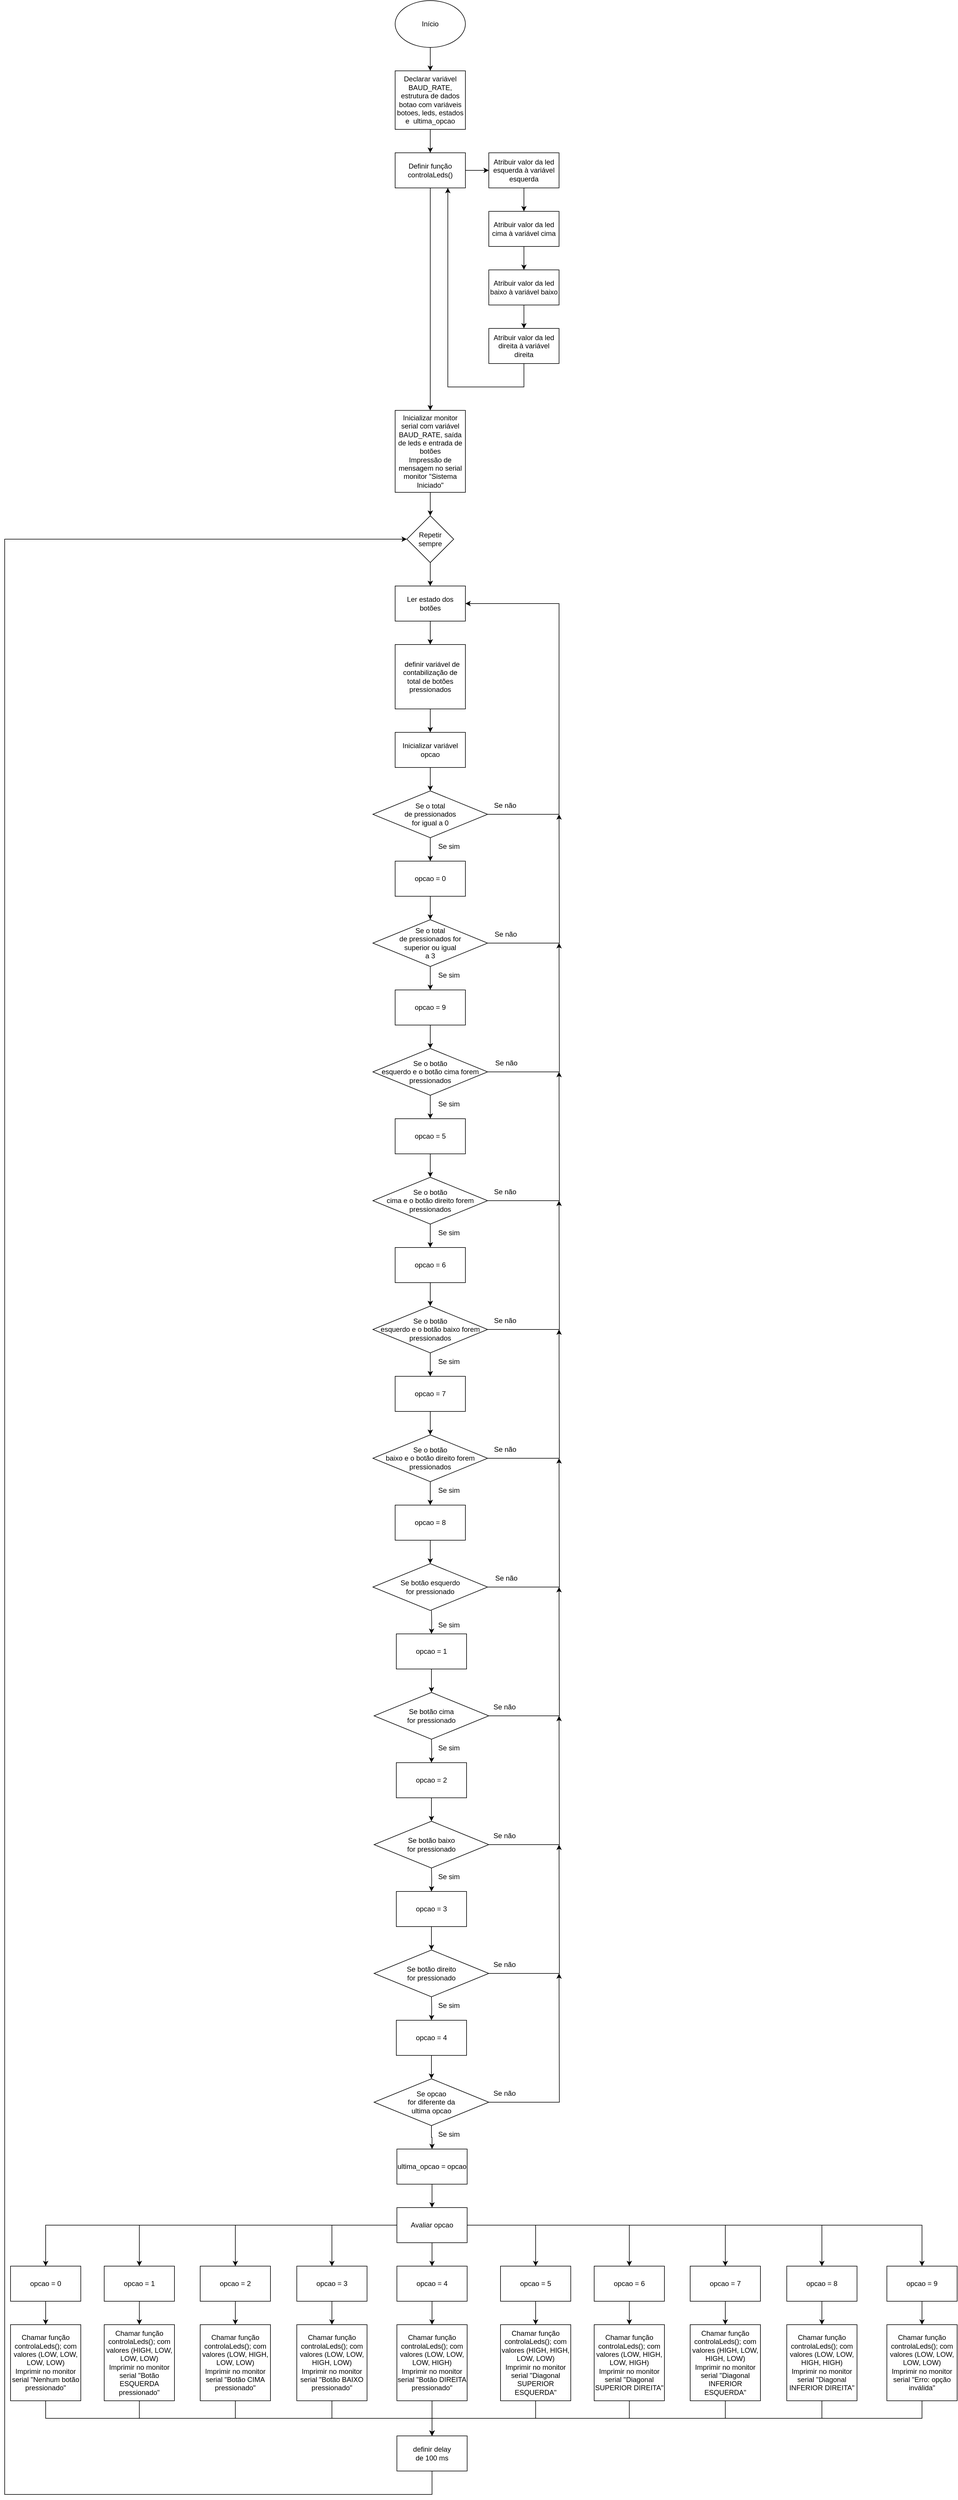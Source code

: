 <mxfile version="28.2.5">
  <diagram name="Página-1" id="gy2yo7RkpKanjK4BpiVM">
    <mxGraphModel dx="2459" dy="1708" grid="1" gridSize="10" guides="1" tooltips="1" connect="1" arrows="1" fold="1" page="1" pageScale="1" pageWidth="827" pageHeight="1169" math="0" shadow="0">
      <root>
        <mxCell id="0" />
        <mxCell id="1" parent="0" />
        <mxCell id="s2uIdZ-xBV_o9WMeRKXz-3" style="edgeStyle=orthogonalEdgeStyle;rounded=0;orthogonalLoop=1;jettySize=auto;html=1;entryX=0.5;entryY=0;entryDx=0;entryDy=0;" parent="1" source="s2uIdZ-xBV_o9WMeRKXz-1" target="s2uIdZ-xBV_o9WMeRKXz-2" edge="1">
          <mxGeometry relative="1" as="geometry" />
        </mxCell>
        <mxCell id="s2uIdZ-xBV_o9WMeRKXz-1" value="Início" style="ellipse;whiteSpace=wrap;html=1;" parent="1" vertex="1">
          <mxGeometry x="-153" y="40" width="120" height="80" as="geometry" />
        </mxCell>
        <mxCell id="dj4LJU1nIcoRm00vWdIX-1" style="edgeStyle=orthogonalEdgeStyle;rounded=0;orthogonalLoop=1;jettySize=auto;html=1;entryX=0.5;entryY=0;entryDx=0;entryDy=0;" edge="1" parent="1" source="s2uIdZ-xBV_o9WMeRKXz-2" target="sqqWQABOZcfXU_FFNj_d-3">
          <mxGeometry relative="1" as="geometry" />
        </mxCell>
        <mxCell id="s2uIdZ-xBV_o9WMeRKXz-2" value="Declarar variável BAUD_RATE, estrutura de dados botao com variáveis botoes, leds, estados e&amp;nbsp; ultima_opcao" style="rounded=0;whiteSpace=wrap;html=1;" parent="1" vertex="1">
          <mxGeometry x="-153" y="160" width="120" height="100" as="geometry" />
        </mxCell>
        <mxCell id="dj4LJU1nIcoRm00vWdIX-10" style="edgeStyle=orthogonalEdgeStyle;rounded=0;orthogonalLoop=1;jettySize=auto;html=1;entryX=0.5;entryY=0;entryDx=0;entryDy=0;" edge="1" parent="1" source="s2uIdZ-xBV_o9WMeRKXz-4" target="s2uIdZ-xBV_o9WMeRKXz-6">
          <mxGeometry relative="1" as="geometry" />
        </mxCell>
        <mxCell id="s2uIdZ-xBV_o9WMeRKXz-4" value="Inicializar monitor serial com variável BAUD_RATE, saída de leds e entrada de botões&lt;div&gt;Impressão de mensagem no serial monitor &quot;Sistema Iniciado&quot;&lt;/div&gt;" style="rounded=0;whiteSpace=wrap;html=1;" parent="1" vertex="1">
          <mxGeometry x="-153" y="740" width="120" height="140" as="geometry" />
        </mxCell>
        <mxCell id="aJDHhqfRUW_FTxvvCAS1-13" style="edgeStyle=orthogonalEdgeStyle;rounded=0;orthogonalLoop=1;jettySize=auto;html=1;entryX=0.5;entryY=0;entryDx=0;entryDy=0;" parent="1" source="s2uIdZ-xBV_o9WMeRKXz-6" target="aJDHhqfRUW_FTxvvCAS1-12" edge="1">
          <mxGeometry relative="1" as="geometry" />
        </mxCell>
        <mxCell id="s2uIdZ-xBV_o9WMeRKXz-6" value="Repetir sempre" style="rhombus;whiteSpace=wrap;html=1;" parent="1" vertex="1">
          <mxGeometry x="-133.0" y="920" width="80" height="80" as="geometry" />
        </mxCell>
        <mxCell id="s2uIdZ-xBV_o9WMeRKXz-14" value="" style="edgeStyle=orthogonalEdgeStyle;rounded=0;orthogonalLoop=1;jettySize=auto;html=1;entryX=0.5;entryY=0;entryDx=0;entryDy=0;" parent="1" source="s2uIdZ-xBV_o9WMeRKXz-8" target="s2uIdZ-xBV_o9WMeRKXz-9" edge="1">
          <mxGeometry relative="1" as="geometry" />
        </mxCell>
        <mxCell id="s2uIdZ-xBV_o9WMeRKXz-15" style="edgeStyle=orthogonalEdgeStyle;rounded=0;orthogonalLoop=1;jettySize=auto;html=1;entryX=0.5;entryY=0;entryDx=0;entryDy=0;" parent="1" source="s2uIdZ-xBV_o9WMeRKXz-8" target="s2uIdZ-xBV_o9WMeRKXz-10" edge="1">
          <mxGeometry relative="1" as="geometry" />
        </mxCell>
        <mxCell id="s2uIdZ-xBV_o9WMeRKXz-16" style="edgeStyle=orthogonalEdgeStyle;rounded=0;orthogonalLoop=1;jettySize=auto;html=1;entryX=0.5;entryY=0;entryDx=0;entryDy=0;" parent="1" source="s2uIdZ-xBV_o9WMeRKXz-8" target="s2uIdZ-xBV_o9WMeRKXz-11" edge="1">
          <mxGeometry relative="1" as="geometry" />
        </mxCell>
        <mxCell id="s2uIdZ-xBV_o9WMeRKXz-17" style="edgeStyle=orthogonalEdgeStyle;rounded=0;orthogonalLoop=1;jettySize=auto;html=1;entryX=0.5;entryY=0;entryDx=0;entryDy=0;" parent="1" source="s2uIdZ-xBV_o9WMeRKXz-8" target="s2uIdZ-xBV_o9WMeRKXz-12" edge="1">
          <mxGeometry relative="1" as="geometry" />
        </mxCell>
        <mxCell id="dj4LJU1nIcoRm00vWdIX-101" style="edgeStyle=orthogonalEdgeStyle;rounded=0;orthogonalLoop=1;jettySize=auto;html=1;entryX=0.5;entryY=0;entryDx=0;entryDy=0;" edge="1" parent="1" source="s2uIdZ-xBV_o9WMeRKXz-8" target="s2uIdZ-xBV_o9WMeRKXz-13">
          <mxGeometry relative="1" as="geometry" />
        </mxCell>
        <mxCell id="dj4LJU1nIcoRm00vWdIX-102" style="edgeStyle=orthogonalEdgeStyle;rounded=0;orthogonalLoop=1;jettySize=auto;html=1;entryX=0.5;entryY=0;entryDx=0;entryDy=0;" edge="1" parent="1" source="s2uIdZ-xBV_o9WMeRKXz-8" target="dj4LJU1nIcoRm00vWdIX-84">
          <mxGeometry relative="1" as="geometry" />
        </mxCell>
        <mxCell id="dj4LJU1nIcoRm00vWdIX-103" style="edgeStyle=orthogonalEdgeStyle;rounded=0;orthogonalLoop=1;jettySize=auto;html=1;entryX=0.5;entryY=0;entryDx=0;entryDy=0;" edge="1" parent="1" source="s2uIdZ-xBV_o9WMeRKXz-8" target="dj4LJU1nIcoRm00vWdIX-86">
          <mxGeometry relative="1" as="geometry" />
        </mxCell>
        <mxCell id="dj4LJU1nIcoRm00vWdIX-104" style="edgeStyle=orthogonalEdgeStyle;rounded=0;orthogonalLoop=1;jettySize=auto;html=1;entryX=0.5;entryY=0;entryDx=0;entryDy=0;" edge="1" parent="1" source="s2uIdZ-xBV_o9WMeRKXz-8" target="dj4LJU1nIcoRm00vWdIX-88">
          <mxGeometry relative="1" as="geometry" />
        </mxCell>
        <mxCell id="dj4LJU1nIcoRm00vWdIX-105" style="edgeStyle=orthogonalEdgeStyle;rounded=0;orthogonalLoop=1;jettySize=auto;html=1;entryX=0.5;entryY=0;entryDx=0;entryDy=0;" edge="1" parent="1" source="s2uIdZ-xBV_o9WMeRKXz-8" target="dj4LJU1nIcoRm00vWdIX-90">
          <mxGeometry relative="1" as="geometry" />
        </mxCell>
        <mxCell id="dj4LJU1nIcoRm00vWdIX-106" style="edgeStyle=orthogonalEdgeStyle;rounded=0;orthogonalLoop=1;jettySize=auto;html=1;entryX=0.5;entryY=0;entryDx=0;entryDy=0;" edge="1" parent="1" source="s2uIdZ-xBV_o9WMeRKXz-8" target="dj4LJU1nIcoRm00vWdIX-92">
          <mxGeometry relative="1" as="geometry" />
        </mxCell>
        <mxCell id="s2uIdZ-xBV_o9WMeRKXz-8" value="Avaliar opcao" style="rounded=0;whiteSpace=wrap;html=1;" parent="1" vertex="1">
          <mxGeometry x="-150.0" y="3810" width="120" height="60" as="geometry" />
        </mxCell>
        <mxCell id="s2uIdZ-xBV_o9WMeRKXz-29" style="edgeStyle=orthogonalEdgeStyle;rounded=0;orthogonalLoop=1;jettySize=auto;html=1;entryX=0.5;entryY=0;entryDx=0;entryDy=0;" parent="1" source="s2uIdZ-xBV_o9WMeRKXz-9" target="s2uIdZ-xBV_o9WMeRKXz-24" edge="1">
          <mxGeometry relative="1" as="geometry" />
        </mxCell>
        <mxCell id="s2uIdZ-xBV_o9WMeRKXz-9" value="opcao = 0" style="rounded=0;whiteSpace=wrap;html=1;" parent="1" vertex="1">
          <mxGeometry x="-810" y="3910" width="120" height="60" as="geometry" />
        </mxCell>
        <mxCell id="s2uIdZ-xBV_o9WMeRKXz-30" style="edgeStyle=orthogonalEdgeStyle;rounded=0;orthogonalLoop=1;jettySize=auto;html=1;entryX=0.5;entryY=0;entryDx=0;entryDy=0;" parent="1" source="s2uIdZ-xBV_o9WMeRKXz-10" target="s2uIdZ-xBV_o9WMeRKXz-25" edge="1">
          <mxGeometry relative="1" as="geometry" />
        </mxCell>
        <mxCell id="s2uIdZ-xBV_o9WMeRKXz-10" value="opcao = 1" style="rounded=0;whiteSpace=wrap;html=1;" parent="1" vertex="1">
          <mxGeometry x="-650" y="3910" width="120" height="60" as="geometry" />
        </mxCell>
        <mxCell id="s2uIdZ-xBV_o9WMeRKXz-31" style="edgeStyle=orthogonalEdgeStyle;rounded=0;orthogonalLoop=1;jettySize=auto;html=1;entryX=0.5;entryY=0;entryDx=0;entryDy=0;" parent="1" source="s2uIdZ-xBV_o9WMeRKXz-11" target="s2uIdZ-xBV_o9WMeRKXz-26" edge="1">
          <mxGeometry relative="1" as="geometry" />
        </mxCell>
        <mxCell id="s2uIdZ-xBV_o9WMeRKXz-11" value="opcao = 2" style="rounded=0;whiteSpace=wrap;html=1;" parent="1" vertex="1">
          <mxGeometry x="-486.0" y="3910" width="120" height="60" as="geometry" />
        </mxCell>
        <mxCell id="s2uIdZ-xBV_o9WMeRKXz-32" style="edgeStyle=orthogonalEdgeStyle;rounded=0;orthogonalLoop=1;jettySize=auto;html=1;entryX=0.5;entryY=0;entryDx=0;entryDy=0;" parent="1" source="s2uIdZ-xBV_o9WMeRKXz-12" target="s2uIdZ-xBV_o9WMeRKXz-27" edge="1">
          <mxGeometry relative="1" as="geometry" />
        </mxCell>
        <mxCell id="s2uIdZ-xBV_o9WMeRKXz-12" value="opcao = 3" style="rounded=0;whiteSpace=wrap;html=1;" parent="1" vertex="1">
          <mxGeometry x="-321" y="3910" width="120" height="60" as="geometry" />
        </mxCell>
        <mxCell id="X4XGXa71mB_21eZPyC-M-17" style="edgeStyle=orthogonalEdgeStyle;rounded=0;orthogonalLoop=1;jettySize=auto;html=1;entryX=0.5;entryY=0;entryDx=0;entryDy=0;" parent="1" source="s2uIdZ-xBV_o9WMeRKXz-13" target="s2uIdZ-xBV_o9WMeRKXz-28" edge="1">
          <mxGeometry relative="1" as="geometry" />
        </mxCell>
        <mxCell id="s2uIdZ-xBV_o9WMeRKXz-13" value="opcao = 4" style="rounded=0;whiteSpace=wrap;html=1;" parent="1" vertex="1">
          <mxGeometry x="-150" y="3910" width="120" height="60" as="geometry" />
        </mxCell>
        <mxCell id="dj4LJU1nIcoRm00vWdIX-107" style="edgeStyle=orthogonalEdgeStyle;rounded=0;orthogonalLoop=1;jettySize=auto;html=1;entryX=0.5;entryY=0;entryDx=0;entryDy=0;" edge="1" parent="1" source="s2uIdZ-xBV_o9WMeRKXz-24" target="sqqWQABOZcfXU_FFNj_d-23">
          <mxGeometry relative="1" as="geometry">
            <Array as="points">
              <mxPoint x="-750" y="4170" />
              <mxPoint x="-90" y="4170" />
            </Array>
          </mxGeometry>
        </mxCell>
        <mxCell id="s2uIdZ-xBV_o9WMeRKXz-24" value="Chamar função controlaLeds(); com valores (LOW, LOW, LOW, LOW)&lt;div&gt;Imprimir no monitor serial &quot;Nenhum botão pressionado&quot;&lt;/div&gt;" style="rounded=0;whiteSpace=wrap;html=1;" parent="1" vertex="1">
          <mxGeometry x="-810" y="4010" width="120" height="130" as="geometry" />
        </mxCell>
        <mxCell id="dj4LJU1nIcoRm00vWdIX-108" style="edgeStyle=orthogonalEdgeStyle;rounded=0;orthogonalLoop=1;jettySize=auto;html=1;entryX=0.5;entryY=0;entryDx=0;entryDy=0;" edge="1" parent="1" source="s2uIdZ-xBV_o9WMeRKXz-25" target="sqqWQABOZcfXU_FFNj_d-23">
          <mxGeometry relative="1" as="geometry">
            <Array as="points">
              <mxPoint x="-590" y="4170" />
              <mxPoint x="-90" y="4170" />
            </Array>
          </mxGeometry>
        </mxCell>
        <mxCell id="s2uIdZ-xBV_o9WMeRKXz-25" value="Chamar função controlaLeds(); com valores (HIGH, LOW, LOW, LOW)&lt;div&gt;Imprimir no monitor serial &quot;Botão ESQUERDA pressionado&quot;&lt;/div&gt;" style="rounded=0;whiteSpace=wrap;html=1;" parent="1" vertex="1">
          <mxGeometry x="-650" y="4010" width="120" height="130" as="geometry" />
        </mxCell>
        <mxCell id="dj4LJU1nIcoRm00vWdIX-109" style="edgeStyle=orthogonalEdgeStyle;rounded=0;orthogonalLoop=1;jettySize=auto;html=1;entryX=0.5;entryY=0;entryDx=0;entryDy=0;" edge="1" parent="1" source="s2uIdZ-xBV_o9WMeRKXz-26" target="sqqWQABOZcfXU_FFNj_d-23">
          <mxGeometry relative="1" as="geometry">
            <Array as="points">
              <mxPoint x="-426" y="4170" />
              <mxPoint x="-90" y="4170" />
            </Array>
          </mxGeometry>
        </mxCell>
        <mxCell id="s2uIdZ-xBV_o9WMeRKXz-26" value="Chamar função controlaLeds(); com valores (LOW, HIGH, LOW, LOW)&lt;div&gt;Imprimir no monitor serial &quot;Botão CIMA pressionado&quot;&lt;/div&gt;" style="rounded=0;whiteSpace=wrap;html=1;" parent="1" vertex="1">
          <mxGeometry x="-486" y="4010" width="120" height="130" as="geometry" />
        </mxCell>
        <mxCell id="dj4LJU1nIcoRm00vWdIX-110" style="edgeStyle=orthogonalEdgeStyle;rounded=0;orthogonalLoop=1;jettySize=auto;html=1;entryX=0.5;entryY=0;entryDx=0;entryDy=0;" edge="1" parent="1" source="s2uIdZ-xBV_o9WMeRKXz-27" target="sqqWQABOZcfXU_FFNj_d-23">
          <mxGeometry relative="1" as="geometry">
            <Array as="points">
              <mxPoint x="-261" y="4170" />
              <mxPoint x="-90" y="4170" />
            </Array>
          </mxGeometry>
        </mxCell>
        <mxCell id="s2uIdZ-xBV_o9WMeRKXz-27" value="Chamar função controlaLeds(); com valores (LOW, LOW, HIGH, LOW)&lt;div&gt;Imprimir no monitor serial &quot;Botão BAIXO pressionado&quot;&lt;/div&gt;" style="rounded=0;whiteSpace=wrap;html=1;" parent="1" vertex="1">
          <mxGeometry x="-321" y="4010" width="120" height="130" as="geometry" />
        </mxCell>
        <mxCell id="dj4LJU1nIcoRm00vWdIX-111" style="edgeStyle=orthogonalEdgeStyle;rounded=0;orthogonalLoop=1;jettySize=auto;html=1;entryX=0.5;entryY=0;entryDx=0;entryDy=0;" edge="1" parent="1" source="s2uIdZ-xBV_o9WMeRKXz-28" target="sqqWQABOZcfXU_FFNj_d-23">
          <mxGeometry relative="1" as="geometry" />
        </mxCell>
        <mxCell id="s2uIdZ-xBV_o9WMeRKXz-28" value="Chamar função controlaLeds(); com valores (LOW, LOW, LOW, HIGH)&lt;div&gt;Imprimir no monitor serial &quot;Botão DIREITA pressionado&quot;&lt;/div&gt;" style="rounded=0;whiteSpace=wrap;html=1;" parent="1" vertex="1">
          <mxGeometry x="-150" y="4010" width="120" height="130" as="geometry" />
        </mxCell>
        <mxCell id="dj4LJU1nIcoRm00vWdIX-16" style="edgeStyle=orthogonalEdgeStyle;rounded=0;orthogonalLoop=1;jettySize=auto;html=1;entryX=1;entryY=0.5;entryDx=0;entryDy=0;" edge="1" parent="1" source="aJDHhqfRUW_FTxvvCAS1-11" target="aJDHhqfRUW_FTxvvCAS1-12">
          <mxGeometry relative="1" as="geometry">
            <Array as="points">
              <mxPoint x="127" y="1430" />
              <mxPoint x="127" y="1070" />
            </Array>
          </mxGeometry>
        </mxCell>
        <mxCell id="dj4LJU1nIcoRm00vWdIX-18" style="edgeStyle=orthogonalEdgeStyle;rounded=0;orthogonalLoop=1;jettySize=auto;html=1;entryX=0.5;entryY=0;entryDx=0;entryDy=0;" edge="1" parent="1" source="aJDHhqfRUW_FTxvvCAS1-11" target="dj4LJU1nIcoRm00vWdIX-17">
          <mxGeometry relative="1" as="geometry" />
        </mxCell>
        <mxCell id="aJDHhqfRUW_FTxvvCAS1-11" value="Se o total&lt;div&gt;de pressionados&lt;div&gt;for igual a 0&lt;/div&gt;&lt;/div&gt;" style="rhombus;whiteSpace=wrap;html=1;" parent="1" vertex="1">
          <mxGeometry x="-191.0" y="1390" width="196" height="80" as="geometry" />
        </mxCell>
        <mxCell id="dj4LJU1nIcoRm00vWdIX-12" style="edgeStyle=orthogonalEdgeStyle;rounded=0;orthogonalLoop=1;jettySize=auto;html=1;entryX=0.5;entryY=0;entryDx=0;entryDy=0;" edge="1" parent="1" source="aJDHhqfRUW_FTxvvCAS1-12" target="dj4LJU1nIcoRm00vWdIX-11">
          <mxGeometry relative="1" as="geometry" />
        </mxCell>
        <mxCell id="aJDHhqfRUW_FTxvvCAS1-12" value="Ler estado dos botões" style="rounded=0;whiteSpace=wrap;html=1;" parent="1" vertex="1">
          <mxGeometry x="-153.0" y="1040" width="120" height="60" as="geometry" />
        </mxCell>
        <mxCell id="aJDHhqfRUW_FTxvvCAS1-17" value="Se sim" style="text;html=1;align=center;verticalAlign=middle;whiteSpace=wrap;rounded=0;" parent="1" vertex="1">
          <mxGeometry x="-91.0" y="1470" width="60" height="30" as="geometry" />
        </mxCell>
        <mxCell id="aJDHhqfRUW_FTxvvCAS1-18" value="Se não" style="text;html=1;align=center;verticalAlign=middle;whiteSpace=wrap;rounded=0;" parent="1" vertex="1">
          <mxGeometry x="5" y="1400" width="60" height="30" as="geometry" />
        </mxCell>
        <mxCell id="sqqWQABOZcfXU_FFNj_d-19" style="edgeStyle=orthogonalEdgeStyle;rounded=0;orthogonalLoop=1;jettySize=auto;html=1;" parent="1" source="CsdU_1v0ilmqfFG2DQ1N-1" edge="1">
          <mxGeometry relative="1" as="geometry">
            <mxPoint x="127" y="2530" as="targetPoint" />
          </mxGeometry>
        </mxCell>
        <mxCell id="CsdU_1v0ilmqfFG2DQ1N-1" value="Se&amp;nbsp;&lt;span style=&quot;background-color: transparent; color: light-dark(rgb(0, 0, 0), rgb(255, 255, 255));&quot;&gt;botão esquerdo&lt;/span&gt;&lt;div&gt;&lt;span style=&quot;background-color: transparent; color: light-dark(rgb(0, 0, 0), rgb(255, 255, 255));&quot;&gt;for pressionado&lt;br&gt;&lt;/span&gt;&lt;/div&gt;" style="rhombus;whiteSpace=wrap;html=1;" parent="1" vertex="1">
          <mxGeometry x="-191" y="2710" width="196" height="80" as="geometry" />
        </mxCell>
        <mxCell id="CsdU_1v0ilmqfFG2DQ1N-2" value="Se sim" style="text;html=1;align=center;verticalAlign=middle;whiteSpace=wrap;rounded=0;" parent="1" vertex="1">
          <mxGeometry x="-91" y="2800" width="60" height="30" as="geometry" />
        </mxCell>
        <mxCell id="CsdU_1v0ilmqfFG2DQ1N-3" value="Se não" style="text;html=1;align=center;verticalAlign=middle;whiteSpace=wrap;rounded=0;" parent="1" vertex="1">
          <mxGeometry x="7" y="2720" width="60" height="30" as="geometry" />
        </mxCell>
        <mxCell id="CsdU_1v0ilmqfFG2DQ1N-8" style="edgeStyle=orthogonalEdgeStyle;rounded=0;orthogonalLoop=1;jettySize=auto;html=1;entryX=0.5;entryY=0;entryDx=0;entryDy=0;" parent="1" target="CsdU_1v0ilmqfFG2DQ1N-14" edge="1">
          <mxGeometry relative="1" as="geometry">
            <mxPoint x="-91" y="2790" as="sourcePoint" />
          </mxGeometry>
        </mxCell>
        <mxCell id="sqqWQABOZcfXU_FFNj_d-20" style="edgeStyle=orthogonalEdgeStyle;rounded=0;orthogonalLoop=1;jettySize=auto;html=1;" parent="1" source="CsdU_1v0ilmqfFG2DQ1N-10" edge="1">
          <mxGeometry relative="1" as="geometry">
            <mxPoint x="127" y="2750" as="targetPoint" />
          </mxGeometry>
        </mxCell>
        <mxCell id="CsdU_1v0ilmqfFG2DQ1N-10" value="Se&amp;nbsp;&lt;span style=&quot;color: light-dark(rgb(0, 0, 0), rgb(255, 255, 255)); background-color: transparent;&quot;&gt;botão cima&lt;/span&gt;&lt;div&gt;&lt;span style=&quot;background-color: transparent; color: light-dark(rgb(0, 0, 0), rgb(255, 255, 255));&quot;&gt;for pressionado&lt;/span&gt;&lt;/div&gt;" style="rhombus;whiteSpace=wrap;html=1;" parent="1" vertex="1">
          <mxGeometry x="-189" y="2930" width="196" height="80" as="geometry" />
        </mxCell>
        <mxCell id="CsdU_1v0ilmqfFG2DQ1N-12" value="Se não" style="text;html=1;align=center;verticalAlign=middle;whiteSpace=wrap;rounded=0;" parent="1" vertex="1">
          <mxGeometry x="4" y="2940" width="60" height="30" as="geometry" />
        </mxCell>
        <mxCell id="CsdU_1v0ilmqfFG2DQ1N-13" style="edgeStyle=orthogonalEdgeStyle;rounded=0;orthogonalLoop=1;jettySize=auto;html=1;entryX=0.5;entryY=0;entryDx=0;entryDy=0;" parent="1" source="CsdU_1v0ilmqfFG2DQ1N-14" target="CsdU_1v0ilmqfFG2DQ1N-10" edge="1">
          <mxGeometry relative="1" as="geometry" />
        </mxCell>
        <mxCell id="CsdU_1v0ilmqfFG2DQ1N-14" value="opcao = 1" style="rounded=0;whiteSpace=wrap;html=1;" parent="1" vertex="1">
          <mxGeometry x="-151" y="2830" width="120" height="60" as="geometry" />
        </mxCell>
        <mxCell id="CsdU_1v0ilmqfFG2DQ1N-16" value="Se sim" style="text;html=1;align=center;verticalAlign=middle;whiteSpace=wrap;rounded=0;" parent="1" vertex="1">
          <mxGeometry x="-91" y="3010" width="60" height="30" as="geometry" />
        </mxCell>
        <mxCell id="CsdU_1v0ilmqfFG2DQ1N-17" style="edgeStyle=orthogonalEdgeStyle;rounded=0;orthogonalLoop=1;jettySize=auto;html=1;entryX=0.5;entryY=0;entryDx=0;entryDy=0;" parent="1" target="CsdU_1v0ilmqfFG2DQ1N-21" edge="1">
          <mxGeometry relative="1" as="geometry">
            <mxPoint x="-91" y="3010" as="sourcePoint" />
          </mxGeometry>
        </mxCell>
        <mxCell id="sqqWQABOZcfXU_FFNj_d-17" style="edgeStyle=orthogonalEdgeStyle;rounded=0;orthogonalLoop=1;jettySize=auto;html=1;entryX=0.5;entryY=0;entryDx=0;entryDy=0;" parent="1" source="CsdU_1v0ilmqfFG2DQ1N-21" target="sqqWQABOZcfXU_FFNj_d-12" edge="1">
          <mxGeometry relative="1" as="geometry" />
        </mxCell>
        <mxCell id="CsdU_1v0ilmqfFG2DQ1N-21" value="opcao = 2" style="rounded=0;whiteSpace=wrap;html=1;" parent="1" vertex="1">
          <mxGeometry x="-151" y="3050" width="120" height="60" as="geometry" />
        </mxCell>
        <mxCell id="sqqWQABOZcfXU_FFNj_d-7" style="edgeStyle=orthogonalEdgeStyle;rounded=0;orthogonalLoop=1;jettySize=auto;html=1;entryX=0;entryY=0.5;entryDx=0;entryDy=0;" parent="1" source="sqqWQABOZcfXU_FFNj_d-3" target="sqqWQABOZcfXU_FFNj_d-5" edge="1">
          <mxGeometry relative="1" as="geometry" />
        </mxCell>
        <mxCell id="dj4LJU1nIcoRm00vWdIX-9" style="edgeStyle=orthogonalEdgeStyle;rounded=0;orthogonalLoop=1;jettySize=auto;html=1;entryX=0.5;entryY=0;entryDx=0;entryDy=0;" edge="1" parent="1" source="sqqWQABOZcfXU_FFNj_d-3" target="s2uIdZ-xBV_o9WMeRKXz-4">
          <mxGeometry relative="1" as="geometry" />
        </mxCell>
        <mxCell id="sqqWQABOZcfXU_FFNj_d-3" value="Definir função controlaLeds()" style="rounded=0;whiteSpace=wrap;html=1;" parent="1" vertex="1">
          <mxGeometry x="-153" y="300" width="120" height="60" as="geometry" />
        </mxCell>
        <mxCell id="dj4LJU1nIcoRm00vWdIX-5" style="edgeStyle=orthogonalEdgeStyle;rounded=0;orthogonalLoop=1;jettySize=auto;html=1;entryX=0.5;entryY=0;entryDx=0;entryDy=0;" edge="1" parent="1" source="sqqWQABOZcfXU_FFNj_d-5" target="dj4LJU1nIcoRm00vWdIX-2">
          <mxGeometry relative="1" as="geometry" />
        </mxCell>
        <mxCell id="sqqWQABOZcfXU_FFNj_d-5" value="Atribuir valor da led esquerda à variável esquerda" style="rounded=0;whiteSpace=wrap;html=1;" parent="1" vertex="1">
          <mxGeometry x="7" y="300" width="120" height="60" as="geometry" />
        </mxCell>
        <mxCell id="sqqWQABOZcfXU_FFNj_d-22" style="edgeStyle=orthogonalEdgeStyle;rounded=0;orthogonalLoop=1;jettySize=auto;html=1;" parent="1" source="sqqWQABOZcfXU_FFNj_d-12" edge="1">
          <mxGeometry relative="1" as="geometry">
            <mxPoint x="127" y="2970" as="targetPoint" />
          </mxGeometry>
        </mxCell>
        <mxCell id="sqqWQABOZcfXU_FFNj_d-12" value="Se&amp;nbsp;&lt;span style=&quot;color: light-dark(rgb(0, 0, 0), rgb(255, 255, 255)); background-color: transparent;&quot;&gt;botão baixo&lt;/span&gt;&lt;div&gt;&lt;span style=&quot;background-color: transparent; color: light-dark(rgb(0, 0, 0), rgb(255, 255, 255));&quot;&gt;for pressionado&lt;/span&gt;&lt;/div&gt;" style="rhombus;whiteSpace=wrap;html=1;" parent="1" vertex="1">
          <mxGeometry x="-189" y="3150" width="196" height="80" as="geometry" />
        </mxCell>
        <mxCell id="sqqWQABOZcfXU_FFNj_d-13" value="Se não" style="text;html=1;align=center;verticalAlign=middle;whiteSpace=wrap;rounded=0;" parent="1" vertex="1">
          <mxGeometry x="4" y="3160" width="60" height="30" as="geometry" />
        </mxCell>
        <mxCell id="sqqWQABOZcfXU_FFNj_d-14" value="Se sim" style="text;html=1;align=center;verticalAlign=middle;whiteSpace=wrap;rounded=0;" parent="1" vertex="1">
          <mxGeometry x="-91" y="3230" width="60" height="30" as="geometry" />
        </mxCell>
        <mxCell id="sqqWQABOZcfXU_FFNj_d-15" style="edgeStyle=orthogonalEdgeStyle;rounded=0;orthogonalLoop=1;jettySize=auto;html=1;entryX=0.5;entryY=0;entryDx=0;entryDy=0;" parent="1" target="sqqWQABOZcfXU_FFNj_d-16" edge="1">
          <mxGeometry relative="1" as="geometry">
            <mxPoint x="-91" y="3230" as="sourcePoint" />
          </mxGeometry>
        </mxCell>
        <mxCell id="dj4LJU1nIcoRm00vWdIX-73" style="edgeStyle=orthogonalEdgeStyle;rounded=0;orthogonalLoop=1;jettySize=auto;html=1;entryX=0.5;entryY=0;entryDx=0;entryDy=0;" edge="1" parent="1" source="sqqWQABOZcfXU_FFNj_d-16" target="dj4LJU1nIcoRm00vWdIX-68">
          <mxGeometry relative="1" as="geometry" />
        </mxCell>
        <mxCell id="sqqWQABOZcfXU_FFNj_d-16" value="opcao = 3" style="rounded=0;whiteSpace=wrap;html=1;" parent="1" vertex="1">
          <mxGeometry x="-151" y="3270" width="120" height="60" as="geometry" />
        </mxCell>
        <mxCell id="dj4LJU1nIcoRm00vWdIX-117" style="edgeStyle=orthogonalEdgeStyle;rounded=0;orthogonalLoop=1;jettySize=auto;html=1;entryX=0;entryY=0.5;entryDx=0;entryDy=0;" edge="1" parent="1" source="sqqWQABOZcfXU_FFNj_d-23" target="s2uIdZ-xBV_o9WMeRKXz-6">
          <mxGeometry relative="1" as="geometry">
            <Array as="points">
              <mxPoint x="-90" y="4300" />
              <mxPoint x="-820" y="4300" />
              <mxPoint x="-820" y="960" />
            </Array>
          </mxGeometry>
        </mxCell>
        <mxCell id="sqqWQABOZcfXU_FFNj_d-23" value="definir delay&lt;div&gt;de 100 ms&lt;/div&gt;" style="rounded=0;whiteSpace=wrap;html=1;" parent="1" vertex="1">
          <mxGeometry x="-150" y="4200" width="120" height="60" as="geometry" />
        </mxCell>
        <mxCell id="dj4LJU1nIcoRm00vWdIX-6" style="edgeStyle=orthogonalEdgeStyle;rounded=0;orthogonalLoop=1;jettySize=auto;html=1;entryX=0.5;entryY=0;entryDx=0;entryDy=0;" edge="1" parent="1" source="dj4LJU1nIcoRm00vWdIX-2" target="dj4LJU1nIcoRm00vWdIX-3">
          <mxGeometry relative="1" as="geometry" />
        </mxCell>
        <mxCell id="dj4LJU1nIcoRm00vWdIX-2" value="Atribuir valor da led cima à variável cima" style="rounded=0;whiteSpace=wrap;html=1;" vertex="1" parent="1">
          <mxGeometry x="7" y="400" width="120" height="60" as="geometry" />
        </mxCell>
        <mxCell id="dj4LJU1nIcoRm00vWdIX-7" style="edgeStyle=orthogonalEdgeStyle;rounded=0;orthogonalLoop=1;jettySize=auto;html=1;entryX=0.5;entryY=0;entryDx=0;entryDy=0;" edge="1" parent="1" source="dj4LJU1nIcoRm00vWdIX-3" target="dj4LJU1nIcoRm00vWdIX-4">
          <mxGeometry relative="1" as="geometry" />
        </mxCell>
        <mxCell id="dj4LJU1nIcoRm00vWdIX-3" value="Atribuir valor da led baixo à variável baixo" style="rounded=0;whiteSpace=wrap;html=1;" vertex="1" parent="1">
          <mxGeometry x="7" y="500" width="120" height="60" as="geometry" />
        </mxCell>
        <mxCell id="dj4LJU1nIcoRm00vWdIX-8" style="edgeStyle=orthogonalEdgeStyle;rounded=0;orthogonalLoop=1;jettySize=auto;html=1;entryX=0.75;entryY=1;entryDx=0;entryDy=0;" edge="1" parent="1" source="dj4LJU1nIcoRm00vWdIX-4" target="sqqWQABOZcfXU_FFNj_d-3">
          <mxGeometry relative="1" as="geometry">
            <Array as="points">
              <mxPoint x="67" y="700" />
              <mxPoint x="-63" y="700" />
            </Array>
          </mxGeometry>
        </mxCell>
        <mxCell id="dj4LJU1nIcoRm00vWdIX-4" value="Atribuir valor da led direita à variável direita" style="rounded=0;whiteSpace=wrap;html=1;" vertex="1" parent="1">
          <mxGeometry x="7" y="600" width="120" height="60" as="geometry" />
        </mxCell>
        <mxCell id="dj4LJU1nIcoRm00vWdIX-14" style="edgeStyle=orthogonalEdgeStyle;rounded=0;orthogonalLoop=1;jettySize=auto;html=1;entryX=0.5;entryY=0;entryDx=0;entryDy=0;" edge="1" parent="1" source="dj4LJU1nIcoRm00vWdIX-11" target="dj4LJU1nIcoRm00vWdIX-13">
          <mxGeometry relative="1" as="geometry" />
        </mxCell>
        <mxCell id="dj4LJU1nIcoRm00vWdIX-11" value="&lt;div&gt;&amp;nbsp; definir variável de contabilização de total de botões pressionados&lt;/div&gt;" style="rounded=0;whiteSpace=wrap;html=1;" vertex="1" parent="1">
          <mxGeometry x="-153" y="1140" width="120" height="110" as="geometry" />
        </mxCell>
        <mxCell id="dj4LJU1nIcoRm00vWdIX-15" style="edgeStyle=orthogonalEdgeStyle;rounded=0;orthogonalLoop=1;jettySize=auto;html=1;entryX=0.5;entryY=0;entryDx=0;entryDy=0;" edge="1" parent="1" source="dj4LJU1nIcoRm00vWdIX-13" target="aJDHhqfRUW_FTxvvCAS1-11">
          <mxGeometry relative="1" as="geometry" />
        </mxCell>
        <mxCell id="dj4LJU1nIcoRm00vWdIX-13" value="Inicializar variável opcao" style="rounded=0;whiteSpace=wrap;html=1;" vertex="1" parent="1">
          <mxGeometry x="-153" y="1290" width="120" height="60" as="geometry" />
        </mxCell>
        <mxCell id="dj4LJU1nIcoRm00vWdIX-36" style="edgeStyle=orthogonalEdgeStyle;rounded=0;orthogonalLoop=1;jettySize=auto;html=1;entryX=0.5;entryY=0;entryDx=0;entryDy=0;" edge="1" parent="1" source="dj4LJU1nIcoRm00vWdIX-17" target="dj4LJU1nIcoRm00vWdIX-20">
          <mxGeometry relative="1" as="geometry" />
        </mxCell>
        <mxCell id="dj4LJU1nIcoRm00vWdIX-17" value="opcao = 0" style="rounded=0;whiteSpace=wrap;html=1;" vertex="1" parent="1">
          <mxGeometry x="-153" y="1510" width="120" height="60" as="geometry" />
        </mxCell>
        <mxCell id="dj4LJU1nIcoRm00vWdIX-19" style="edgeStyle=orthogonalEdgeStyle;rounded=0;orthogonalLoop=1;jettySize=auto;html=1;entryX=0.5;entryY=0;entryDx=0;entryDy=0;" edge="1" parent="1" source="dj4LJU1nIcoRm00vWdIX-20" target="dj4LJU1nIcoRm00vWdIX-23">
          <mxGeometry relative="1" as="geometry" />
        </mxCell>
        <mxCell id="dj4LJU1nIcoRm00vWdIX-37" style="edgeStyle=orthogonalEdgeStyle;rounded=0;orthogonalLoop=1;jettySize=auto;html=1;" edge="1" parent="1" source="dj4LJU1nIcoRm00vWdIX-20">
          <mxGeometry relative="1" as="geometry">
            <mxPoint x="127" y="1430" as="targetPoint" />
          </mxGeometry>
        </mxCell>
        <mxCell id="dj4LJU1nIcoRm00vWdIX-20" value="Se o total&lt;div&gt;de pressionados&amp;nbsp;&lt;span style=&quot;background-color: transparent; color: light-dark(rgb(0, 0, 0), rgb(255, 255, 255));&quot;&gt;for&lt;/span&gt;&lt;/div&gt;&lt;div&gt;&lt;span style=&quot;background-color: transparent; color: light-dark(rgb(0, 0, 0), rgb(255, 255, 255));&quot;&gt;superior ou igual&lt;/span&gt;&lt;/div&gt;&lt;div&gt;&lt;span style=&quot;background-color: transparent; color: light-dark(rgb(0, 0, 0), rgb(255, 255, 255));&quot;&gt;a 3&lt;/span&gt;&lt;/div&gt;" style="rhombus;whiteSpace=wrap;html=1;" vertex="1" parent="1">
          <mxGeometry x="-191" y="1610" width="196" height="80" as="geometry" />
        </mxCell>
        <mxCell id="dj4LJU1nIcoRm00vWdIX-21" value="Se sim" style="text;html=1;align=center;verticalAlign=middle;whiteSpace=wrap;rounded=0;" vertex="1" parent="1">
          <mxGeometry x="-91" y="1690" width="60" height="30" as="geometry" />
        </mxCell>
        <mxCell id="dj4LJU1nIcoRm00vWdIX-22" value="Se não" style="text;html=1;align=center;verticalAlign=middle;whiteSpace=wrap;rounded=0;" vertex="1" parent="1">
          <mxGeometry x="6" y="1620" width="60" height="30" as="geometry" />
        </mxCell>
        <mxCell id="dj4LJU1nIcoRm00vWdIX-58" style="edgeStyle=orthogonalEdgeStyle;rounded=0;orthogonalLoop=1;jettySize=auto;html=1;entryX=0.5;entryY=0;entryDx=0;entryDy=0;" edge="1" parent="1" source="dj4LJU1nIcoRm00vWdIX-23" target="dj4LJU1nIcoRm00vWdIX-25">
          <mxGeometry relative="1" as="geometry" />
        </mxCell>
        <mxCell id="dj4LJU1nIcoRm00vWdIX-23" value="opcao = 9" style="rounded=0;whiteSpace=wrap;html=1;" vertex="1" parent="1">
          <mxGeometry x="-153" y="1730" width="120" height="60" as="geometry" />
        </mxCell>
        <mxCell id="dj4LJU1nIcoRm00vWdIX-24" style="edgeStyle=orthogonalEdgeStyle;rounded=0;orthogonalLoop=1;jettySize=auto;html=1;entryX=0.5;entryY=0;entryDx=0;entryDy=0;" edge="1" parent="1" source="dj4LJU1nIcoRm00vWdIX-25" target="dj4LJU1nIcoRm00vWdIX-28">
          <mxGeometry relative="1" as="geometry" />
        </mxCell>
        <mxCell id="dj4LJU1nIcoRm00vWdIX-59" style="edgeStyle=orthogonalEdgeStyle;rounded=0;orthogonalLoop=1;jettySize=auto;html=1;" edge="1" parent="1" source="dj4LJU1nIcoRm00vWdIX-25">
          <mxGeometry relative="1" as="geometry">
            <mxPoint x="127" y="1650" as="targetPoint" />
          </mxGeometry>
        </mxCell>
        <mxCell id="dj4LJU1nIcoRm00vWdIX-25" value="Se o botão&lt;div&gt;esquerdo e o botão cima forem pressionados&lt;/div&gt;" style="rhombus;whiteSpace=wrap;html=1;" vertex="1" parent="1">
          <mxGeometry x="-191" y="1830" width="196" height="80" as="geometry" />
        </mxCell>
        <mxCell id="dj4LJU1nIcoRm00vWdIX-26" value="Se sim" style="text;html=1;align=center;verticalAlign=middle;whiteSpace=wrap;rounded=0;" vertex="1" parent="1">
          <mxGeometry x="-91" y="1910" width="60" height="30" as="geometry" />
        </mxCell>
        <mxCell id="dj4LJU1nIcoRm00vWdIX-27" value="Se não" style="text;html=1;align=center;verticalAlign=middle;whiteSpace=wrap;rounded=0;" vertex="1" parent="1">
          <mxGeometry x="7" y="1840" width="60" height="30" as="geometry" />
        </mxCell>
        <mxCell id="dj4LJU1nIcoRm00vWdIX-60" style="edgeStyle=orthogonalEdgeStyle;rounded=0;orthogonalLoop=1;jettySize=auto;html=1;entryX=0.5;entryY=0;entryDx=0;entryDy=0;" edge="1" parent="1" source="dj4LJU1nIcoRm00vWdIX-28" target="dj4LJU1nIcoRm00vWdIX-30">
          <mxGeometry relative="1" as="geometry" />
        </mxCell>
        <mxCell id="dj4LJU1nIcoRm00vWdIX-28" value="opcao = 5" style="rounded=0;whiteSpace=wrap;html=1;" vertex="1" parent="1">
          <mxGeometry x="-153.0" y="1950" width="120" height="60" as="geometry" />
        </mxCell>
        <mxCell id="dj4LJU1nIcoRm00vWdIX-29" style="edgeStyle=orthogonalEdgeStyle;rounded=0;orthogonalLoop=1;jettySize=auto;html=1;entryX=0.5;entryY=0;entryDx=0;entryDy=0;" edge="1" parent="1" source="dj4LJU1nIcoRm00vWdIX-30" target="dj4LJU1nIcoRm00vWdIX-33">
          <mxGeometry relative="1" as="geometry" />
        </mxCell>
        <mxCell id="dj4LJU1nIcoRm00vWdIX-63" style="edgeStyle=orthogonalEdgeStyle;rounded=0;orthogonalLoop=1;jettySize=auto;html=1;" edge="1" parent="1" source="dj4LJU1nIcoRm00vWdIX-30">
          <mxGeometry relative="1" as="geometry">
            <mxPoint x="127" y="1870" as="targetPoint" />
          </mxGeometry>
        </mxCell>
        <mxCell id="dj4LJU1nIcoRm00vWdIX-30" value="Se o botão&lt;div&gt;cima e o botão direito forem pressionados&lt;/div&gt;" style="rhombus;whiteSpace=wrap;html=1;" vertex="1" parent="1">
          <mxGeometry x="-191" y="2050" width="196" height="80" as="geometry" />
        </mxCell>
        <mxCell id="dj4LJU1nIcoRm00vWdIX-31" value="Se sim" style="text;html=1;align=center;verticalAlign=middle;whiteSpace=wrap;rounded=0;" vertex="1" parent="1">
          <mxGeometry x="-91" y="2130" width="60" height="30" as="geometry" />
        </mxCell>
        <mxCell id="dj4LJU1nIcoRm00vWdIX-32" value="Se não" style="text;html=1;align=center;verticalAlign=middle;whiteSpace=wrap;rounded=0;" vertex="1" parent="1">
          <mxGeometry x="5" y="2060" width="60" height="30" as="geometry" />
        </mxCell>
        <mxCell id="dj4LJU1nIcoRm00vWdIX-61" style="edgeStyle=orthogonalEdgeStyle;rounded=0;orthogonalLoop=1;jettySize=auto;html=1;entryX=0.5;entryY=0;entryDx=0;entryDy=0;" edge="1" parent="1" source="dj4LJU1nIcoRm00vWdIX-33" target="dj4LJU1nIcoRm00vWdIX-49">
          <mxGeometry relative="1" as="geometry" />
        </mxCell>
        <mxCell id="dj4LJU1nIcoRm00vWdIX-33" value="opcao = 6" style="rounded=0;whiteSpace=wrap;html=1;" vertex="1" parent="1">
          <mxGeometry x="-153" y="2170" width="120" height="60" as="geometry" />
        </mxCell>
        <mxCell id="dj4LJU1nIcoRm00vWdIX-48" style="edgeStyle=orthogonalEdgeStyle;rounded=0;orthogonalLoop=1;jettySize=auto;html=1;entryX=0.5;entryY=0;entryDx=0;entryDy=0;" edge="1" parent="1" source="dj4LJU1nIcoRm00vWdIX-49" target="dj4LJU1nIcoRm00vWdIX-52">
          <mxGeometry relative="1" as="geometry" />
        </mxCell>
        <mxCell id="dj4LJU1nIcoRm00vWdIX-64" style="edgeStyle=orthogonalEdgeStyle;rounded=0;orthogonalLoop=1;jettySize=auto;html=1;" edge="1" parent="1" source="dj4LJU1nIcoRm00vWdIX-49">
          <mxGeometry relative="1" as="geometry">
            <mxPoint x="127" y="2090" as="targetPoint" />
          </mxGeometry>
        </mxCell>
        <mxCell id="dj4LJU1nIcoRm00vWdIX-49" value="Se o botão&lt;div&gt;esquerdo e o botão baixo forem pressionados&lt;/div&gt;" style="rhombus;whiteSpace=wrap;html=1;" vertex="1" parent="1">
          <mxGeometry x="-191" y="2270" width="196" height="80" as="geometry" />
        </mxCell>
        <mxCell id="dj4LJU1nIcoRm00vWdIX-50" value="Se sim" style="text;html=1;align=center;verticalAlign=middle;whiteSpace=wrap;rounded=0;" vertex="1" parent="1">
          <mxGeometry x="-91" y="2350" width="60" height="30" as="geometry" />
        </mxCell>
        <mxCell id="dj4LJU1nIcoRm00vWdIX-51" value="Se não" style="text;html=1;align=center;verticalAlign=middle;whiteSpace=wrap;rounded=0;" vertex="1" parent="1">
          <mxGeometry x="5" y="2280" width="60" height="30" as="geometry" />
        </mxCell>
        <mxCell id="dj4LJU1nIcoRm00vWdIX-62" style="edgeStyle=orthogonalEdgeStyle;rounded=0;orthogonalLoop=1;jettySize=auto;html=1;entryX=0.5;entryY=0;entryDx=0;entryDy=0;" edge="1" parent="1" source="dj4LJU1nIcoRm00vWdIX-52" target="dj4LJU1nIcoRm00vWdIX-54">
          <mxGeometry relative="1" as="geometry" />
        </mxCell>
        <mxCell id="dj4LJU1nIcoRm00vWdIX-52" value="opcao = 7" style="rounded=0;whiteSpace=wrap;html=1;" vertex="1" parent="1">
          <mxGeometry x="-153.0" y="2390" width="120" height="60" as="geometry" />
        </mxCell>
        <mxCell id="dj4LJU1nIcoRm00vWdIX-53" style="edgeStyle=orthogonalEdgeStyle;rounded=0;orthogonalLoop=1;jettySize=auto;html=1;entryX=0.5;entryY=0;entryDx=0;entryDy=0;" edge="1" parent="1" source="dj4LJU1nIcoRm00vWdIX-54" target="dj4LJU1nIcoRm00vWdIX-57">
          <mxGeometry relative="1" as="geometry" />
        </mxCell>
        <mxCell id="dj4LJU1nIcoRm00vWdIX-65" style="edgeStyle=orthogonalEdgeStyle;rounded=0;orthogonalLoop=1;jettySize=auto;html=1;" edge="1" parent="1" source="dj4LJU1nIcoRm00vWdIX-54">
          <mxGeometry relative="1" as="geometry">
            <mxPoint x="127" y="2310" as="targetPoint" />
          </mxGeometry>
        </mxCell>
        <mxCell id="dj4LJU1nIcoRm00vWdIX-54" value="Se o botão&lt;div&gt;baixo e o botão direito forem pressionados&lt;/div&gt;" style="rhombus;whiteSpace=wrap;html=1;" vertex="1" parent="1">
          <mxGeometry x="-191" y="2490" width="196" height="80" as="geometry" />
        </mxCell>
        <mxCell id="dj4LJU1nIcoRm00vWdIX-55" value="Se sim" style="text;html=1;align=center;verticalAlign=middle;whiteSpace=wrap;rounded=0;" vertex="1" parent="1">
          <mxGeometry x="-91" y="2570" width="60" height="30" as="geometry" />
        </mxCell>
        <mxCell id="dj4LJU1nIcoRm00vWdIX-56" value="Se não" style="text;html=1;align=center;verticalAlign=middle;whiteSpace=wrap;rounded=0;" vertex="1" parent="1">
          <mxGeometry x="5" y="2500" width="60" height="30" as="geometry" />
        </mxCell>
        <mxCell id="dj4LJU1nIcoRm00vWdIX-66" style="edgeStyle=orthogonalEdgeStyle;rounded=0;orthogonalLoop=1;jettySize=auto;html=1;entryX=0.5;entryY=0;entryDx=0;entryDy=0;" edge="1" parent="1" source="dj4LJU1nIcoRm00vWdIX-57" target="CsdU_1v0ilmqfFG2DQ1N-1">
          <mxGeometry relative="1" as="geometry" />
        </mxCell>
        <mxCell id="dj4LJU1nIcoRm00vWdIX-57" value="opcao = 8" style="rounded=0;whiteSpace=wrap;html=1;" vertex="1" parent="1">
          <mxGeometry x="-153" y="2610" width="120" height="60" as="geometry" />
        </mxCell>
        <mxCell id="dj4LJU1nIcoRm00vWdIX-74" style="edgeStyle=orthogonalEdgeStyle;rounded=0;orthogonalLoop=1;jettySize=auto;html=1;" edge="1" parent="1" source="dj4LJU1nIcoRm00vWdIX-68">
          <mxGeometry relative="1" as="geometry">
            <mxPoint x="127" y="3190" as="targetPoint" />
          </mxGeometry>
        </mxCell>
        <mxCell id="dj4LJU1nIcoRm00vWdIX-68" value="Se&amp;nbsp;&lt;span style=&quot;color: light-dark(rgb(0, 0, 0), rgb(255, 255, 255)); background-color: transparent;&quot;&gt;botão direito&lt;/span&gt;&lt;div&gt;&lt;span style=&quot;background-color: transparent; color: light-dark(rgb(0, 0, 0), rgb(255, 255, 255));&quot;&gt;for pressionado&lt;/span&gt;&lt;/div&gt;" style="rhombus;whiteSpace=wrap;html=1;" vertex="1" parent="1">
          <mxGeometry x="-189" y="3370" width="196" height="80" as="geometry" />
        </mxCell>
        <mxCell id="dj4LJU1nIcoRm00vWdIX-69" value="Se não" style="text;html=1;align=center;verticalAlign=middle;whiteSpace=wrap;rounded=0;" vertex="1" parent="1">
          <mxGeometry x="4" y="3380" width="60" height="30" as="geometry" />
        </mxCell>
        <mxCell id="dj4LJU1nIcoRm00vWdIX-70" value="Se sim" style="text;html=1;align=center;verticalAlign=middle;whiteSpace=wrap;rounded=0;" vertex="1" parent="1">
          <mxGeometry x="-91" y="3450" width="60" height="30" as="geometry" />
        </mxCell>
        <mxCell id="dj4LJU1nIcoRm00vWdIX-71" style="edgeStyle=orthogonalEdgeStyle;rounded=0;orthogonalLoop=1;jettySize=auto;html=1;entryX=0.5;entryY=0;entryDx=0;entryDy=0;" edge="1" parent="1" target="dj4LJU1nIcoRm00vWdIX-72">
          <mxGeometry relative="1" as="geometry">
            <mxPoint x="-91" y="3450" as="sourcePoint" />
          </mxGeometry>
        </mxCell>
        <mxCell id="dj4LJU1nIcoRm00vWdIX-76" style="edgeStyle=orthogonalEdgeStyle;rounded=0;orthogonalLoop=1;jettySize=auto;html=1;entryX=0.5;entryY=0;entryDx=0;entryDy=0;" edge="1" parent="1" source="dj4LJU1nIcoRm00vWdIX-72" target="dj4LJU1nIcoRm00vWdIX-75">
          <mxGeometry relative="1" as="geometry" />
        </mxCell>
        <mxCell id="dj4LJU1nIcoRm00vWdIX-72" value="opcao = 4" style="rounded=0;whiteSpace=wrap;html=1;" vertex="1" parent="1">
          <mxGeometry x="-151" y="3490" width="120" height="60" as="geometry" />
        </mxCell>
        <mxCell id="dj4LJU1nIcoRm00vWdIX-78" style="edgeStyle=orthogonalEdgeStyle;rounded=0;orthogonalLoop=1;jettySize=auto;html=1;entryX=0.5;entryY=0;entryDx=0;entryDy=0;" edge="1" parent="1" source="dj4LJU1nIcoRm00vWdIX-75" target="dj4LJU1nIcoRm00vWdIX-77">
          <mxGeometry relative="1" as="geometry" />
        </mxCell>
        <mxCell id="dj4LJU1nIcoRm00vWdIX-79" style="edgeStyle=orthogonalEdgeStyle;rounded=0;orthogonalLoop=1;jettySize=auto;html=1;" edge="1" parent="1" source="dj4LJU1nIcoRm00vWdIX-75">
          <mxGeometry relative="1" as="geometry">
            <mxPoint x="127" y="3410" as="targetPoint" />
          </mxGeometry>
        </mxCell>
        <mxCell id="dj4LJU1nIcoRm00vWdIX-75" value="Se opcao&lt;div&gt;for diferente da&lt;/div&gt;&lt;div&gt;ultima opcao&lt;br&gt;&lt;/div&gt;" style="rhombus;whiteSpace=wrap;html=1;" vertex="1" parent="1">
          <mxGeometry x="-189" y="3590" width="196" height="80" as="geometry" />
        </mxCell>
        <mxCell id="dj4LJU1nIcoRm00vWdIX-82" style="edgeStyle=orthogonalEdgeStyle;rounded=0;orthogonalLoop=1;jettySize=auto;html=1;entryX=0.5;entryY=0;entryDx=0;entryDy=0;" edge="1" parent="1" source="dj4LJU1nIcoRm00vWdIX-77" target="s2uIdZ-xBV_o9WMeRKXz-8">
          <mxGeometry relative="1" as="geometry" />
        </mxCell>
        <mxCell id="dj4LJU1nIcoRm00vWdIX-77" value="ultima_opcao = opcao" style="rounded=0;whiteSpace=wrap;html=1;" vertex="1" parent="1">
          <mxGeometry x="-150" y="3710" width="120" height="60" as="geometry" />
        </mxCell>
        <mxCell id="dj4LJU1nIcoRm00vWdIX-80" value="Se não" style="text;html=1;align=center;verticalAlign=middle;whiteSpace=wrap;rounded=0;" vertex="1" parent="1">
          <mxGeometry x="4" y="3600" width="60" height="30" as="geometry" />
        </mxCell>
        <mxCell id="dj4LJU1nIcoRm00vWdIX-81" value="Se sim" style="text;html=1;align=center;verticalAlign=middle;whiteSpace=wrap;rounded=0;" vertex="1" parent="1">
          <mxGeometry x="-91" y="3670" width="60" height="30" as="geometry" />
        </mxCell>
        <mxCell id="dj4LJU1nIcoRm00vWdIX-83" style="edgeStyle=orthogonalEdgeStyle;rounded=0;orthogonalLoop=1;jettySize=auto;html=1;entryX=0.5;entryY=0;entryDx=0;entryDy=0;" edge="1" parent="1" source="dj4LJU1nIcoRm00vWdIX-84" target="dj4LJU1nIcoRm00vWdIX-93">
          <mxGeometry relative="1" as="geometry" />
        </mxCell>
        <mxCell id="dj4LJU1nIcoRm00vWdIX-84" value="opcao = 5" style="rounded=0;whiteSpace=wrap;html=1;" vertex="1" parent="1">
          <mxGeometry x="27" y="3910" width="120" height="60" as="geometry" />
        </mxCell>
        <mxCell id="dj4LJU1nIcoRm00vWdIX-85" style="edgeStyle=orthogonalEdgeStyle;rounded=0;orthogonalLoop=1;jettySize=auto;html=1;entryX=0.5;entryY=0;entryDx=0;entryDy=0;" edge="1" parent="1" source="dj4LJU1nIcoRm00vWdIX-86" target="dj4LJU1nIcoRm00vWdIX-94">
          <mxGeometry relative="1" as="geometry" />
        </mxCell>
        <mxCell id="dj4LJU1nIcoRm00vWdIX-86" value="opcao = 6" style="rounded=0;whiteSpace=wrap;html=1;" vertex="1" parent="1">
          <mxGeometry x="187" y="3910" width="120" height="60" as="geometry" />
        </mxCell>
        <mxCell id="dj4LJU1nIcoRm00vWdIX-87" style="edgeStyle=orthogonalEdgeStyle;rounded=0;orthogonalLoop=1;jettySize=auto;html=1;entryX=0.5;entryY=0;entryDx=0;entryDy=0;" edge="1" parent="1" source="dj4LJU1nIcoRm00vWdIX-88" target="dj4LJU1nIcoRm00vWdIX-96">
          <mxGeometry relative="1" as="geometry" />
        </mxCell>
        <mxCell id="dj4LJU1nIcoRm00vWdIX-88" value="opcao = 7" style="rounded=0;whiteSpace=wrap;html=1;" vertex="1" parent="1">
          <mxGeometry x="351" y="3910" width="120" height="60" as="geometry" />
        </mxCell>
        <mxCell id="dj4LJU1nIcoRm00vWdIX-89" style="edgeStyle=orthogonalEdgeStyle;rounded=0;orthogonalLoop=1;jettySize=auto;html=1;entryX=0.5;entryY=0;entryDx=0;entryDy=0;" edge="1" parent="1" source="dj4LJU1nIcoRm00vWdIX-90" target="dj4LJU1nIcoRm00vWdIX-97">
          <mxGeometry relative="1" as="geometry" />
        </mxCell>
        <mxCell id="dj4LJU1nIcoRm00vWdIX-90" value="opcao = 8" style="rounded=0;whiteSpace=wrap;html=1;" vertex="1" parent="1">
          <mxGeometry x="516" y="3910" width="120" height="60" as="geometry" />
        </mxCell>
        <mxCell id="dj4LJU1nIcoRm00vWdIX-91" style="edgeStyle=orthogonalEdgeStyle;rounded=0;orthogonalLoop=1;jettySize=auto;html=1;entryX=0.5;entryY=0;entryDx=0;entryDy=0;" edge="1" parent="1" source="dj4LJU1nIcoRm00vWdIX-92" target="dj4LJU1nIcoRm00vWdIX-98">
          <mxGeometry relative="1" as="geometry" />
        </mxCell>
        <mxCell id="dj4LJU1nIcoRm00vWdIX-92" value="opcao = 9" style="rounded=0;whiteSpace=wrap;html=1;" vertex="1" parent="1">
          <mxGeometry x="687" y="3910" width="120" height="60" as="geometry" />
        </mxCell>
        <mxCell id="dj4LJU1nIcoRm00vWdIX-112" style="edgeStyle=orthogonalEdgeStyle;rounded=0;orthogonalLoop=1;jettySize=auto;html=1;entryX=0.5;entryY=0;entryDx=0;entryDy=0;" edge="1" parent="1" source="dj4LJU1nIcoRm00vWdIX-93" target="sqqWQABOZcfXU_FFNj_d-23">
          <mxGeometry relative="1" as="geometry">
            <Array as="points">
              <mxPoint x="87" y="4170" />
              <mxPoint x="-90" y="4170" />
            </Array>
          </mxGeometry>
        </mxCell>
        <mxCell id="dj4LJU1nIcoRm00vWdIX-93" value="Chamar função controlaLeds(); com valores (HIGH, HIGH, LOW, LOW)&lt;div&gt;Imprimir no monitor serial &quot;Diagonal SUPERIOR ESQUERDA&quot;&lt;/div&gt;" style="rounded=0;whiteSpace=wrap;html=1;" vertex="1" parent="1">
          <mxGeometry x="27" y="4010" width="120" height="130" as="geometry" />
        </mxCell>
        <mxCell id="dj4LJU1nIcoRm00vWdIX-113" style="edgeStyle=orthogonalEdgeStyle;rounded=0;orthogonalLoop=1;jettySize=auto;html=1;entryX=0.5;entryY=0;entryDx=0;entryDy=0;" edge="1" parent="1" source="dj4LJU1nIcoRm00vWdIX-94" target="sqqWQABOZcfXU_FFNj_d-23">
          <mxGeometry relative="1" as="geometry">
            <Array as="points">
              <mxPoint x="247" y="4170" />
              <mxPoint x="-90" y="4170" />
            </Array>
          </mxGeometry>
        </mxCell>
        <mxCell id="dj4LJU1nIcoRm00vWdIX-94" value="Chamar função controlaLeds(); com valores (LOW, HIGH, LOW, HIGH)&lt;div&gt;Imprimir no monitor serial &quot;Diagonal SUPERIOR DIREITA&quot;&lt;/div&gt;" style="rounded=0;whiteSpace=wrap;html=1;" vertex="1" parent="1">
          <mxGeometry x="187" y="4010" width="120" height="130" as="geometry" />
        </mxCell>
        <mxCell id="dj4LJU1nIcoRm00vWdIX-114" style="edgeStyle=orthogonalEdgeStyle;rounded=0;orthogonalLoop=1;jettySize=auto;html=1;entryX=0.5;entryY=0;entryDx=0;entryDy=0;" edge="1" parent="1" source="dj4LJU1nIcoRm00vWdIX-96" target="sqqWQABOZcfXU_FFNj_d-23">
          <mxGeometry relative="1" as="geometry">
            <Array as="points">
              <mxPoint x="411" y="4170" />
              <mxPoint x="-90" y="4170" />
            </Array>
          </mxGeometry>
        </mxCell>
        <mxCell id="dj4LJU1nIcoRm00vWdIX-96" value="Chamar função controlaLeds(); com valores (HIGH, LOW, HIGH, LOW)&lt;div&gt;Imprimir no monitor serial &quot;Diagonal INFERIOR ESQUERDA&quot;&lt;/div&gt;" style="rounded=0;whiteSpace=wrap;html=1;" vertex="1" parent="1">
          <mxGeometry x="351" y="4010" width="120" height="130" as="geometry" />
        </mxCell>
        <mxCell id="dj4LJU1nIcoRm00vWdIX-115" style="edgeStyle=orthogonalEdgeStyle;rounded=0;orthogonalLoop=1;jettySize=auto;html=1;entryX=0.5;entryY=0;entryDx=0;entryDy=0;" edge="1" parent="1" source="dj4LJU1nIcoRm00vWdIX-97" target="sqqWQABOZcfXU_FFNj_d-23">
          <mxGeometry relative="1" as="geometry">
            <Array as="points">
              <mxPoint x="576" y="4170" />
              <mxPoint x="-90" y="4170" />
            </Array>
          </mxGeometry>
        </mxCell>
        <mxCell id="dj4LJU1nIcoRm00vWdIX-97" value="Chamar função controlaLeds(); com valores (LOW, LOW, HIGH, HIGH)&lt;div&gt;Imprimir no monitor serial &quot;Diagonal INFERIOR DIREITA&quot;&lt;/div&gt;" style="rounded=0;whiteSpace=wrap;html=1;" vertex="1" parent="1">
          <mxGeometry x="516" y="4010" width="120" height="130" as="geometry" />
        </mxCell>
        <mxCell id="dj4LJU1nIcoRm00vWdIX-116" style="edgeStyle=orthogonalEdgeStyle;rounded=0;orthogonalLoop=1;jettySize=auto;html=1;entryX=0.5;entryY=0;entryDx=0;entryDy=0;" edge="1" parent="1" source="dj4LJU1nIcoRm00vWdIX-98" target="sqqWQABOZcfXU_FFNj_d-23">
          <mxGeometry relative="1" as="geometry">
            <Array as="points">
              <mxPoint x="747" y="4170" />
              <mxPoint x="-90" y="4170" />
            </Array>
          </mxGeometry>
        </mxCell>
        <mxCell id="dj4LJU1nIcoRm00vWdIX-98" value="Chamar função controlaLeds(); com valores (LOW, LOW, LOW, LOW)&lt;div&gt;Imprimir no monitor serial &quot;Erro: opção inválida&quot;&lt;/div&gt;" style="rounded=0;whiteSpace=wrap;html=1;" vertex="1" parent="1">
          <mxGeometry x="687" y="4010" width="120" height="130" as="geometry" />
        </mxCell>
      </root>
    </mxGraphModel>
  </diagram>
</mxfile>
